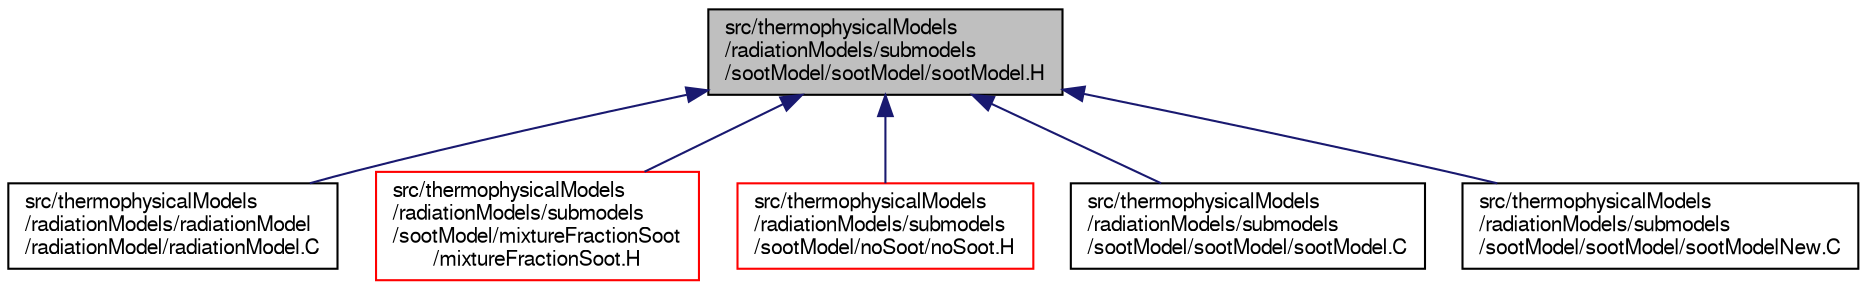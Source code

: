 digraph "src/thermophysicalModels/radiationModels/submodels/sootModel/sootModel/sootModel.H"
{
  bgcolor="transparent";
  edge [fontname="FreeSans",fontsize="10",labelfontname="FreeSans",labelfontsize="10"];
  node [fontname="FreeSans",fontsize="10",shape=record];
  Node300 [label="src/thermophysicalModels\l/radiationModels/submodels\l/sootModel/sootModel/sootModel.H",height=0.2,width=0.4,color="black", fillcolor="grey75", style="filled", fontcolor="black"];
  Node300 -> Node301 [dir="back",color="midnightblue",fontsize="10",style="solid",fontname="FreeSans"];
  Node301 [label="src/thermophysicalModels\l/radiationModels/radiationModel\l/radiationModel/radiationModel.C",height=0.2,width=0.4,color="black",URL="$a16001.html"];
  Node300 -> Node302 [dir="back",color="midnightblue",fontsize="10",style="solid",fontname="FreeSans"];
  Node302 [label="src/thermophysicalModels\l/radiationModels/submodels\l/sootModel/mixtureFractionSoot\l/mixtureFractionSoot.H",height=0.2,width=0.4,color="red",URL="$a16088.html"];
  Node300 -> Node305 [dir="back",color="midnightblue",fontsize="10",style="solid",fontname="FreeSans"];
  Node305 [label="src/thermophysicalModels\l/radiationModels/submodels\l/sootModel/noSoot/noSoot.H",height=0.2,width=0.4,color="red",URL="$a16097.html"];
  Node300 -> Node307 [dir="back",color="midnightblue",fontsize="10",style="solid",fontname="FreeSans"];
  Node307 [label="src/thermophysicalModels\l/radiationModels/submodels\l/sootModel/sootModel/sootModel.C",height=0.2,width=0.4,color="black",URL="$a16103.html"];
  Node300 -> Node308 [dir="back",color="midnightblue",fontsize="10",style="solid",fontname="FreeSans"];
  Node308 [label="src/thermophysicalModels\l/radiationModels/submodels\l/sootModel/sootModel/sootModelNew.C",height=0.2,width=0.4,color="black",URL="$a16109.html"];
}
